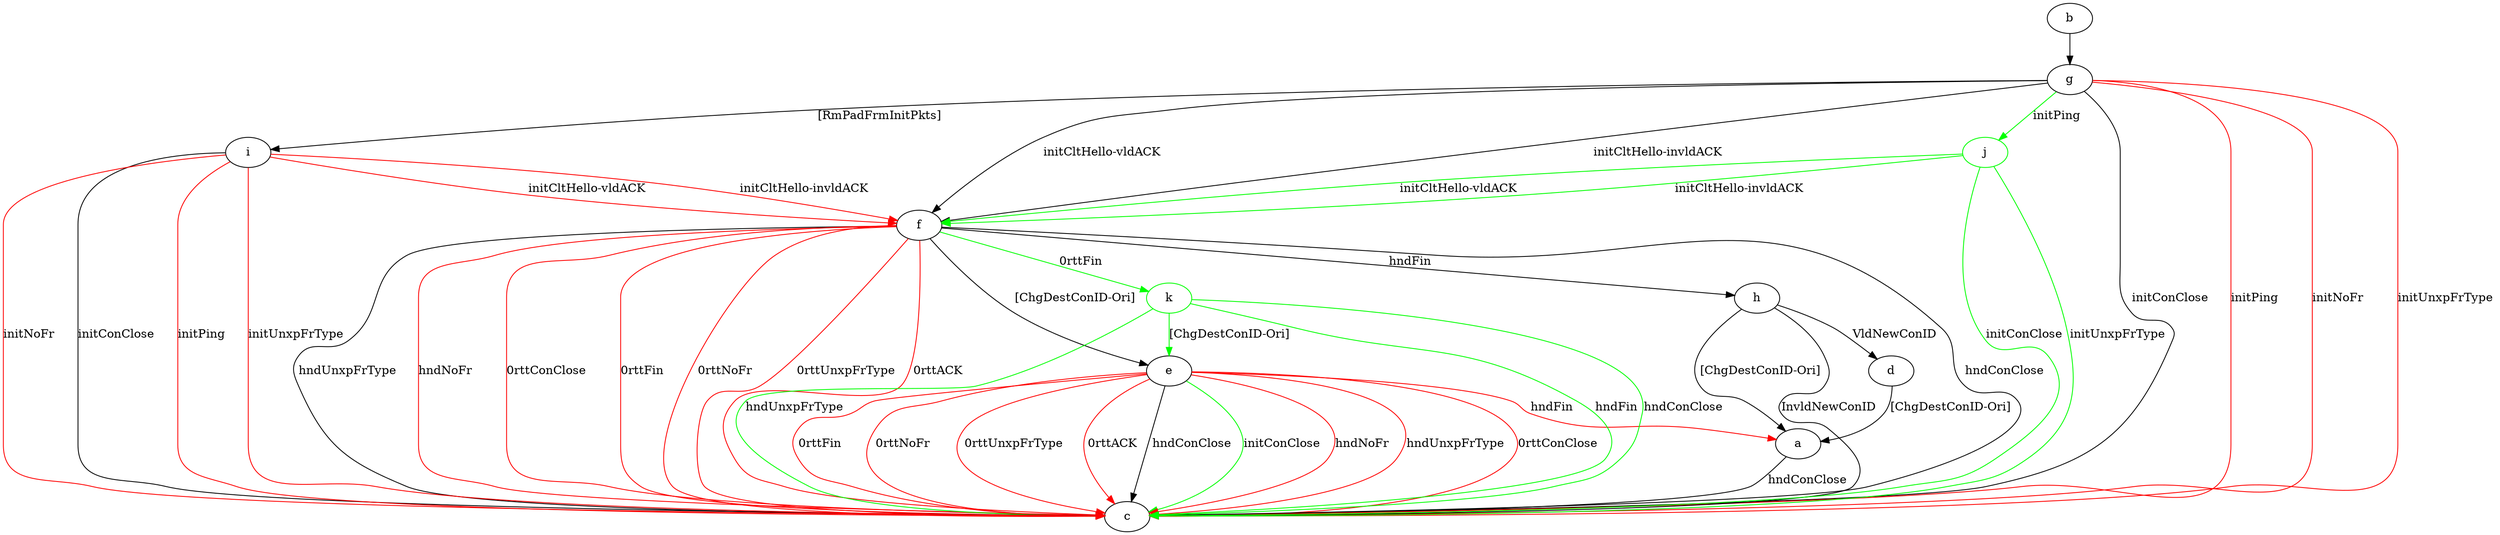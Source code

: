 digraph "" {
	a -> c	[key=0,
		label="hndConClose "];
	b -> g	[key=0];
	d -> a	[key=0,
		label="[ChgDestConID-Ori] "];
	e -> a	[key=0,
		color=red,
		label="hndFin "];
	e -> c	[key=0,
		label="hndConClose "];
	e -> c	[key=1,
		color=green,
		label="initConClose "];
	e -> c	[key=2,
		color=red,
		label="hndNoFr "];
	e -> c	[key=3,
		color=red,
		label="hndUnxpFrType "];
	e -> c	[key=4,
		color=red,
		label="0rttConClose "];
	e -> c	[key=5,
		color=red,
		label="0rttFin "];
	e -> c	[key=6,
		color=red,
		label="0rttNoFr "];
	e -> c	[key=7,
		color=red,
		label="0rttUnxpFrType "];
	e -> c	[key=8,
		color=red,
		label="0rttACK "];
	f -> c	[key=0,
		label="hndConClose "];
	f -> c	[key=1,
		label="hndUnxpFrType "];
	f -> c	[key=2,
		color=red,
		label="hndNoFr "];
	f -> c	[key=3,
		color=red,
		label="0rttConClose "];
	f -> c	[key=4,
		color=red,
		label="0rttFin "];
	f -> c	[key=5,
		color=red,
		label="0rttNoFr "];
	f -> c	[key=6,
		color=red,
		label="0rttUnxpFrType "];
	f -> c	[key=7,
		color=red,
		label="0rttACK "];
	f -> e	[key=0,
		label="[ChgDestConID-Ori] "];
	f -> h	[key=0,
		label="hndFin "];
	k	[color=green];
	f -> k	[key=0,
		color=green,
		label="0rttFin "];
	g -> c	[key=0,
		label="initConClose "];
	g -> c	[key=1,
		color=red,
		label="initPing "];
	g -> c	[key=2,
		color=red,
		label="initNoFr "];
	g -> c	[key=3,
		color=red,
		label="initUnxpFrType "];
	g -> f	[key=0,
		label="initCltHello-vldACK "];
	g -> f	[key=1,
		label="initCltHello-invldACK "];
	g -> i	[key=0,
		label="[RmPadFrmInitPkts] "];
	j	[color=green];
	g -> j	[key=0,
		color=green,
		label="initPing "];
	h -> a	[key=0,
		label="[ChgDestConID-Ori] "];
	h -> c	[key=0,
		label="InvldNewConID "];
	h -> d	[key=0,
		label="VldNewConID "];
	i -> c	[key=0,
		label="initConClose "];
	i -> c	[key=1,
		color=red,
		label="initPing "];
	i -> c	[key=2,
		color=red,
		label="initNoFr "];
	i -> c	[key=3,
		color=red,
		label="initUnxpFrType "];
	i -> f	[key=0,
		color=red,
		label="initCltHello-vldACK "];
	i -> f	[key=1,
		color=red,
		label="initCltHello-invldACK "];
	j -> c	[key=0,
		color=green,
		label="initConClose "];
	j -> c	[key=1,
		color=green,
		label="initUnxpFrType "];
	j -> f	[key=0,
		color=green,
		label="initCltHello-vldACK "];
	j -> f	[key=1,
		color=green,
		label="initCltHello-invldACK "];
	k -> c	[key=0,
		color=green,
		label="hndFin "];
	k -> c	[key=1,
		color=green,
		label="hndConClose "];
	k -> c	[key=2,
		color=green,
		label="hndUnxpFrType "];
	k -> e	[key=0,
		color=green,
		label="[ChgDestConID-Ori] "];
}
